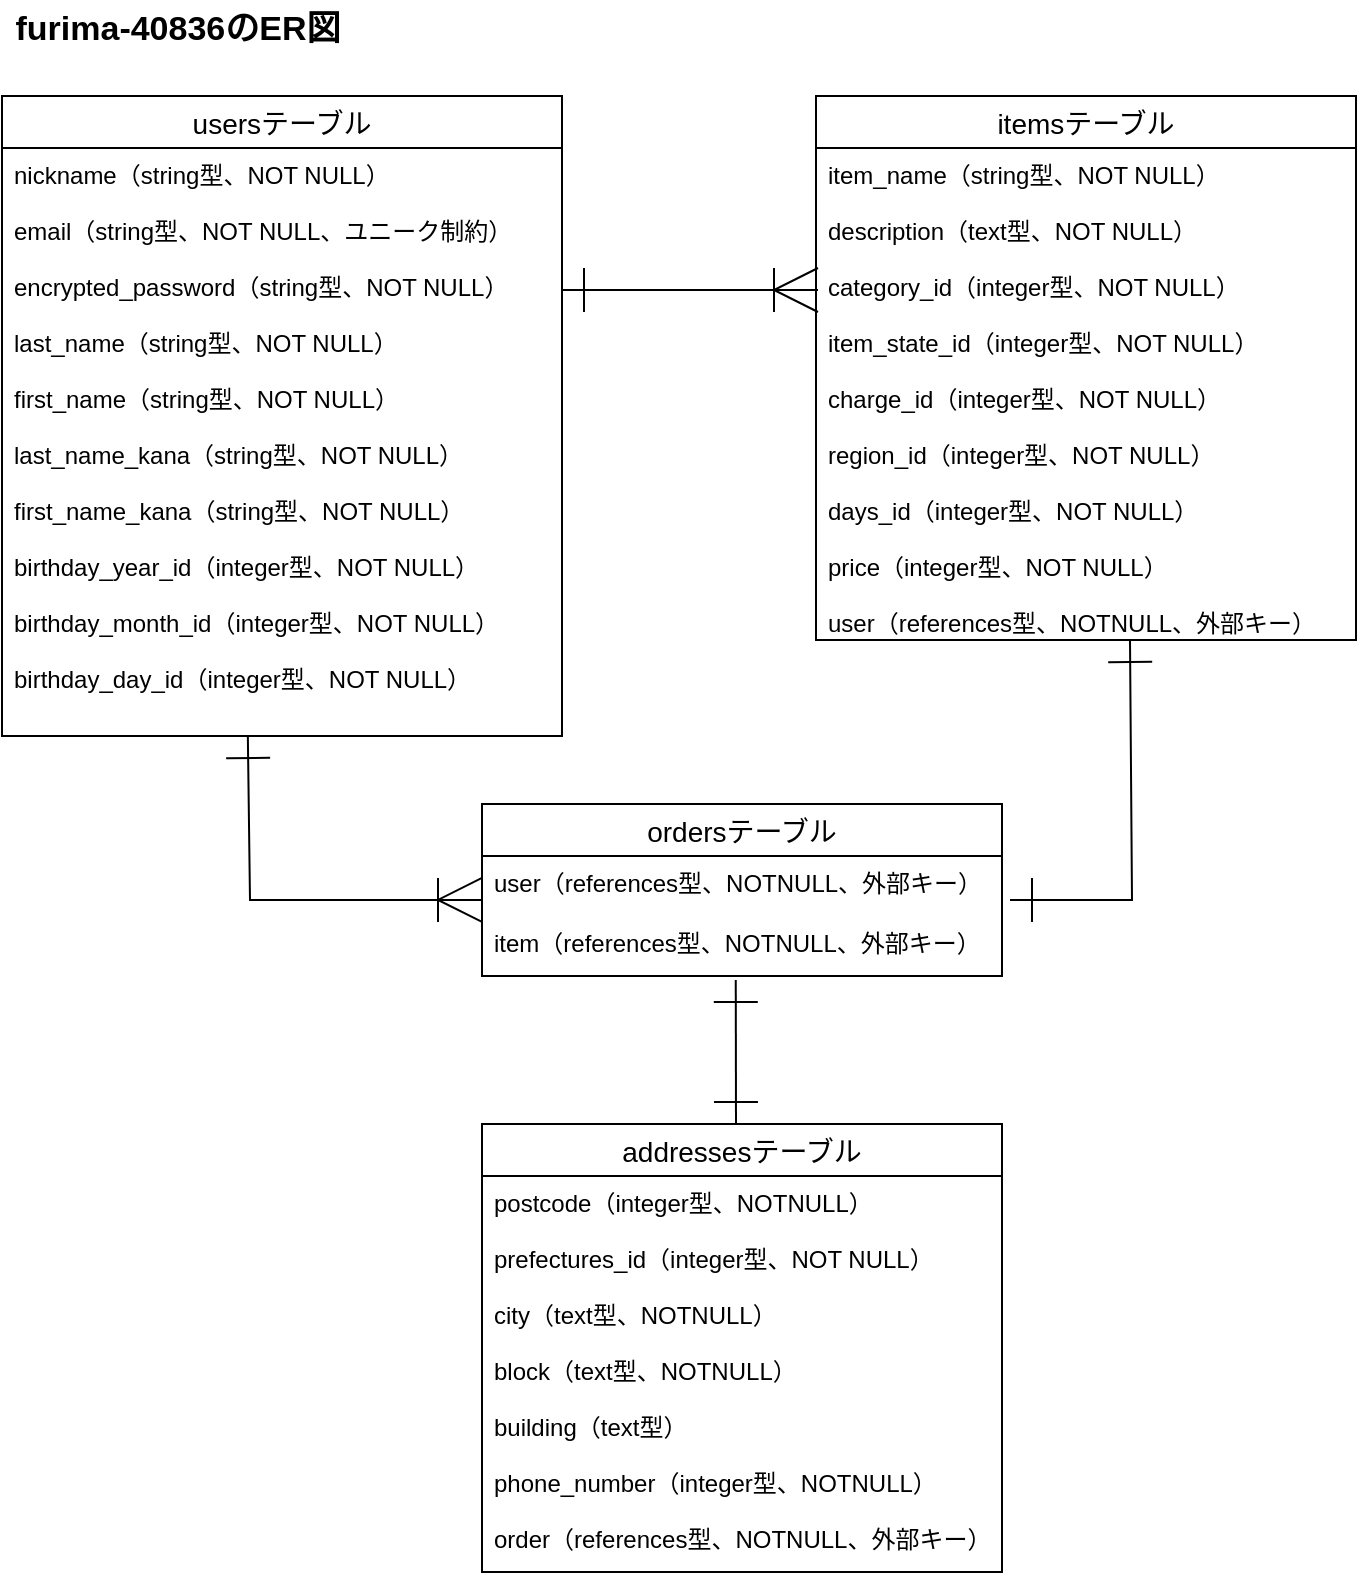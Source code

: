 <mxfile>
    <diagram id="1QTKfVFLESSpMMtnV6Su" name="ページ1">
        <mxGraphModel dx="1176" dy="666" grid="1" gridSize="16" guides="1" tooltips="1" connect="1" arrows="1" fold="1" page="1" pageScale="1" pageWidth="827" pageHeight="1169" background="none" math="0" shadow="0">
            <root>
                <mxCell id="0"/>
                <mxCell id="1" parent="0"/>
                <mxCell id="2" value="usersテーブル" style="swimlane;fontStyle=0;childLayout=stackLayout;horizontal=1;startSize=26;horizontalStack=0;resizeParent=1;resizeParentMax=0;resizeLast=0;collapsible=1;marginBottom=0;align=center;fontSize=14;" parent="1" vertex="1">
                    <mxGeometry x="40" y="94" width="280" height="320" as="geometry"/>
                </mxCell>
                <mxCell id="3" value="nickname（string型、NOT NULL）&#10;&#10;email（string型、NOT NULL、ユニーク制約）&#10;&#10;encrypted_password（string型、NOT NULL）&#10;&#10;last_name（string型、NOT NULL）&#10;&#10;first_name（string型、NOT NULL）&#10;&#10;last_name_kana（string型、NOT NULL）&#10;&#10;first_name_kana（string型、NOT NULL）&#10;&#10;birthday_year_id（integer型、NOT NULL）&#10;&#10;birthday_month_id（integer型、NOT NULL）&#10;&#10;birthday_day_id（integer型、NOT NULL）" style="text;strokeColor=none;fillColor=none;spacingLeft=4;spacingRight=4;overflow=hidden;rotatable=0;points=[[0,0.5],[1,0.5]];portConstraint=eastwest;fontSize=12;" parent="2" vertex="1">
                    <mxGeometry y="26" width="280" height="294" as="geometry"/>
                </mxCell>
                <mxCell id="7" value="itemsテーブル" style="swimlane;fontStyle=0;childLayout=stackLayout;horizontal=1;startSize=26;horizontalStack=0;resizeParent=1;resizeParentMax=0;resizeLast=0;collapsible=1;marginBottom=0;align=center;fontSize=14;" parent="1" vertex="1">
                    <mxGeometry x="447" y="94" width="270" height="272" as="geometry">
                        <mxRectangle x="480" y="159" width="70" height="30" as="alternateBounds"/>
                    </mxGeometry>
                </mxCell>
                <mxCell id="8" value="item_name（string型、NOT NULL）&#10;&#10;description（text型、NOT NULL）&#10;&#10;category_id（integer型、NOT NULL）&#10;&#10;item_state_id（integer型、NOT NULL）&#10;&#10;charge_id（integer型、NOT NULL）&#10;&#10;region_id（integer型、NOT NULL）&#10;&#10;days_id（integer型、NOT NULL）&#10;&#10;price（integer型、NOT NULL）&#10;&#10;user（references型、NOTNULL、外部キー）" style="text;strokeColor=none;fillColor=none;spacingLeft=4;spacingRight=4;overflow=hidden;rotatable=0;points=[[0,0.5],[1,0.5]];portConstraint=eastwest;fontSize=12;" parent="7" vertex="1">
                    <mxGeometry y="26" width="270" height="246" as="geometry"/>
                </mxCell>
                <mxCell id="27" value="ordersテーブル" style="swimlane;fontStyle=0;childLayout=stackLayout;horizontal=1;startSize=26;horizontalStack=0;resizeParent=1;resizeParentMax=0;resizeLast=0;collapsible=1;marginBottom=0;align=center;fontSize=14;" parent="1" vertex="1">
                    <mxGeometry x="280" y="448" width="260" height="86" as="geometry"/>
                </mxCell>
                <mxCell id="28" value="user（references型、NOTNULL、外部キー）" style="text;strokeColor=none;fillColor=none;spacingLeft=4;spacingRight=4;overflow=hidden;rotatable=0;points=[[0,0.5],[1,0.5]];portConstraint=eastwest;fontSize=12;" parent="27" vertex="1">
                    <mxGeometry y="26" width="260" height="30" as="geometry"/>
                </mxCell>
                <mxCell id="29" value="item（references型、NOTNULL、外部キー）" style="text;strokeColor=none;fillColor=none;spacingLeft=4;spacingRight=4;overflow=hidden;rotatable=0;points=[[0,0.5],[1,0.5]];portConstraint=eastwest;fontSize=12;" parent="27" vertex="1">
                    <mxGeometry y="56" width="260" height="30" as="geometry"/>
                </mxCell>
                <mxCell id="33" value="addressesテーブル" style="swimlane;fontStyle=0;childLayout=stackLayout;horizontal=1;startSize=26;horizontalStack=0;resizeParent=1;resizeParentMax=0;resizeLast=0;collapsible=1;marginBottom=0;align=center;fontSize=14;" parent="1" vertex="1">
                    <mxGeometry x="280" y="608" width="260" height="224" as="geometry"/>
                </mxCell>
                <mxCell id="34" value="postcode（integer型、NOTNULL）&#10;&#10;prefectures_id（integer型、NOT NULL）&#10;&#10;city（text型、NOTNULL）&#10;&#10;block（text型、NOTNULL）&#10;&#10;building（text型）&#10;&#10;phone_number（integer型、NOTNULL）&#10;&#10;order（references型、NOTNULL、外部キー）" style="text;strokeColor=none;fillColor=none;spacingLeft=4;spacingRight=4;overflow=hidden;rotatable=0;points=[[0,0.5],[1,0.5]];portConstraint=eastwest;fontSize=12;fontStyle=0" parent="33" vertex="1">
                    <mxGeometry y="26" width="260" height="198" as="geometry"/>
                </mxCell>
                <mxCell id="37" style="edgeStyle=none;html=1;exitX=1;exitY=0.5;exitDx=0;exitDy=0;startArrow=ERone;startFill=0;endArrow=ERoneToMany;endFill=0;targetPerimeterSpacing=0;endSize=20;startSize=20;" parent="1" edge="1">
                    <mxGeometry relative="1" as="geometry">
                        <mxPoint x="320" y="191" as="sourcePoint"/>
                        <mxPoint x="448" y="191" as="targetPoint"/>
                    </mxGeometry>
                </mxCell>
                <mxCell id="39" style="edgeStyle=none;html=1;startArrow=ERone;startFill=0;endArrow=ERoneToMany;endFill=0;targetPerimeterSpacing=0;endSize=20;startSize=20;exitX=0.439;exitY=1;exitDx=0;exitDy=0;exitPerimeter=0;rounded=0;entryX=0;entryY=0.733;entryDx=0;entryDy=0;entryPerimeter=0;" parent="1" source="3" edge="1" target="28">
                    <mxGeometry relative="1" as="geometry">
                        <mxPoint x="160" y="342" as="sourcePoint"/>
                        <mxPoint x="272" y="496" as="targetPoint"/>
                        <Array as="points">
                            <mxPoint x="164" y="496"/>
                        </Array>
                    </mxGeometry>
                </mxCell>
                <mxCell id="40" style="edgeStyle=none;html=1;startArrow=ERone;startFill=0;endArrow=ERone;endFill=0;targetPerimeterSpacing=0;endSize=20;startSize=20;exitX=0.439;exitY=1;exitDx=0;exitDy=0;exitPerimeter=0;rounded=0;" parent="1" edge="1">
                    <mxGeometry relative="1" as="geometry">
                        <mxPoint x="604" y="366" as="sourcePoint"/>
                        <mxPoint x="544" y="496" as="targetPoint"/>
                        <Array as="points">
                            <mxPoint x="605" y="496"/>
                        </Array>
                    </mxGeometry>
                </mxCell>
                <mxCell id="41" style="edgeStyle=none;html=1;exitX=0.488;exitY=1.067;exitDx=0;exitDy=0;startArrow=ERone;startFill=0;endArrow=ERone;endFill=0;targetPerimeterSpacing=0;endSize=20;startSize=20;exitPerimeter=0;" parent="1" edge="1">
                    <mxGeometry relative="1" as="geometry">
                        <mxPoint x="406.88" y="536.01" as="sourcePoint"/>
                        <mxPoint x="407" y="608" as="targetPoint"/>
                    </mxGeometry>
                </mxCell>
                <mxCell id="43" value="furima-40836のER図" style="text;html=1;strokeColor=none;fillColor=none;align=center;verticalAlign=middle;whiteSpace=wrap;rounded=0;fontSize=17;fontStyle=1" parent="1" vertex="1">
                    <mxGeometry x="40" y="46" width="176" height="30" as="geometry"/>
                </mxCell>
            </root>
        </mxGraphModel>
    </diagram>
</mxfile>